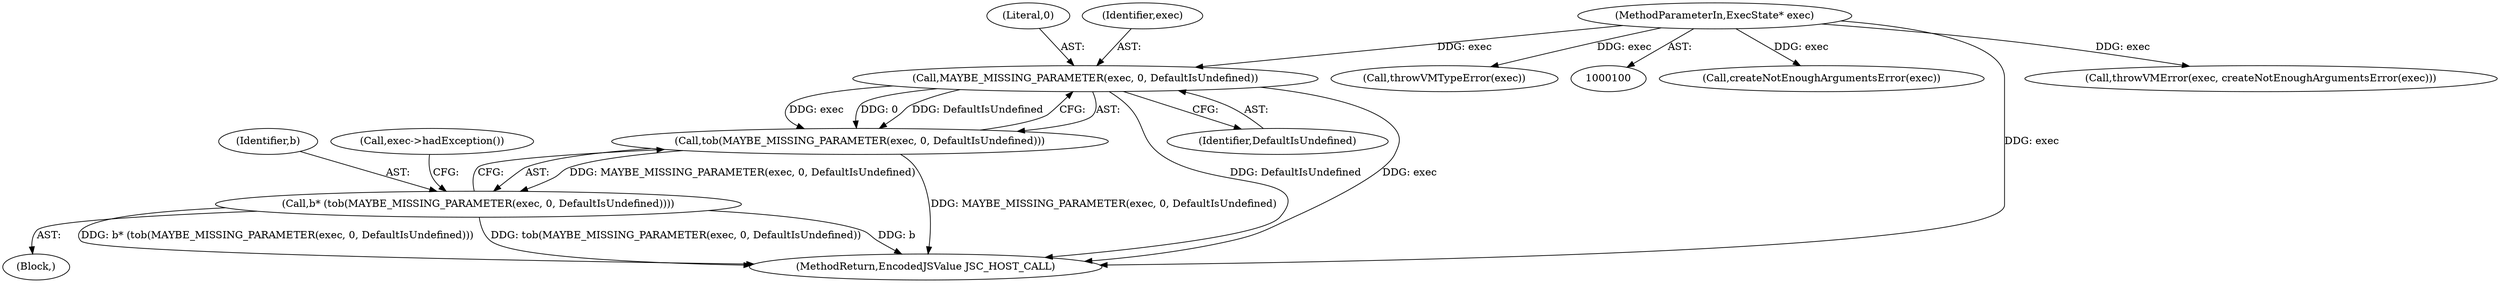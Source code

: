 digraph "0_Chrome_b944f670bb7a8a919daac497a4ea0536c954c201_26@pointer" {
"1000139" [label="(Call,MAYBE_MISSING_PARAMETER(exec, 0, DefaultIsUndefined))"];
"1000101" [label="(MethodParameterIn,ExecState* exec)"];
"1000138" [label="(Call,tob(MAYBE_MISSING_PARAMETER(exec, 0, DefaultIsUndefined)))"];
"1000136" [label="(Call,b* (tob(MAYBE_MISSING_PARAMETER(exec, 0, DefaultIsUndefined))))"];
"1000139" [label="(Call,MAYBE_MISSING_PARAMETER(exec, 0, DefaultIsUndefined))"];
"1000134" [label="(Call,createNotEnoughArgumentsError(exec))"];
"1000152" [label="(MethodReturn,EncodedJSValue JSC_HOST_CALL)"];
"1000141" [label="(Literal,0)"];
"1000140" [label="(Identifier,exec)"];
"1000132" [label="(Call,throwVMError(exec, createNotEnoughArgumentsError(exec)))"];
"1000113" [label="(Call,throwVMTypeError(exec))"];
"1000142" [label="(Identifier,DefaultIsUndefined)"];
"1000101" [label="(MethodParameterIn,ExecState* exec)"];
"1000102" [label="(Block,)"];
"1000136" [label="(Call,b* (tob(MAYBE_MISSING_PARAMETER(exec, 0, DefaultIsUndefined))))"];
"1000138" [label="(Call,tob(MAYBE_MISSING_PARAMETER(exec, 0, DefaultIsUndefined)))"];
"1000137" [label="(Identifier,b)"];
"1000144" [label="(Call,exec->hadException())"];
"1000139" -> "1000138"  [label="AST: "];
"1000139" -> "1000142"  [label="CFG: "];
"1000140" -> "1000139"  [label="AST: "];
"1000141" -> "1000139"  [label="AST: "];
"1000142" -> "1000139"  [label="AST: "];
"1000138" -> "1000139"  [label="CFG: "];
"1000139" -> "1000152"  [label="DDG: DefaultIsUndefined"];
"1000139" -> "1000152"  [label="DDG: exec"];
"1000139" -> "1000138"  [label="DDG: exec"];
"1000139" -> "1000138"  [label="DDG: 0"];
"1000139" -> "1000138"  [label="DDG: DefaultIsUndefined"];
"1000101" -> "1000139"  [label="DDG: exec"];
"1000101" -> "1000100"  [label="AST: "];
"1000101" -> "1000152"  [label="DDG: exec"];
"1000101" -> "1000113"  [label="DDG: exec"];
"1000101" -> "1000132"  [label="DDG: exec"];
"1000101" -> "1000134"  [label="DDG: exec"];
"1000138" -> "1000136"  [label="AST: "];
"1000136" -> "1000138"  [label="CFG: "];
"1000138" -> "1000152"  [label="DDG: MAYBE_MISSING_PARAMETER(exec, 0, DefaultIsUndefined)"];
"1000138" -> "1000136"  [label="DDG: MAYBE_MISSING_PARAMETER(exec, 0, DefaultIsUndefined)"];
"1000136" -> "1000102"  [label="AST: "];
"1000137" -> "1000136"  [label="AST: "];
"1000144" -> "1000136"  [label="CFG: "];
"1000136" -> "1000152"  [label="DDG: b* (tob(MAYBE_MISSING_PARAMETER(exec, 0, DefaultIsUndefined)))"];
"1000136" -> "1000152"  [label="DDG: tob(MAYBE_MISSING_PARAMETER(exec, 0, DefaultIsUndefined))"];
"1000136" -> "1000152"  [label="DDG: b"];
}
